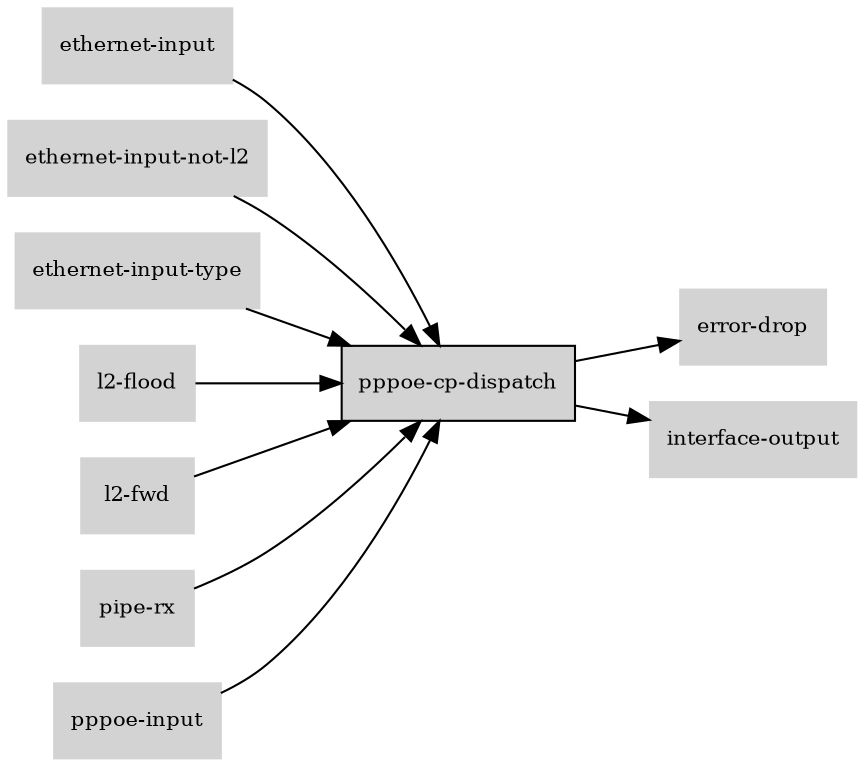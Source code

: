 digraph "pppoe_cp_dispatch_subgraph" {
  rankdir=LR;
  node [shape=box, style=filled, fontsize=10, color=lightgray, fontcolor=black, fillcolor=lightgray];
  "pppoe-cp-dispatch" [color=black, fontcolor=black, fillcolor=lightgray];
  edge [fontsize=8];
  "ethernet-input" -> "pppoe-cp-dispatch";
  "ethernet-input-not-l2" -> "pppoe-cp-dispatch";
  "ethernet-input-type" -> "pppoe-cp-dispatch";
  "l2-flood" -> "pppoe-cp-dispatch";
  "l2-fwd" -> "pppoe-cp-dispatch";
  "pipe-rx" -> "pppoe-cp-dispatch";
  "pppoe-cp-dispatch" -> "error-drop";
  "pppoe-cp-dispatch" -> "interface-output";
  "pppoe-input" -> "pppoe-cp-dispatch";
}
